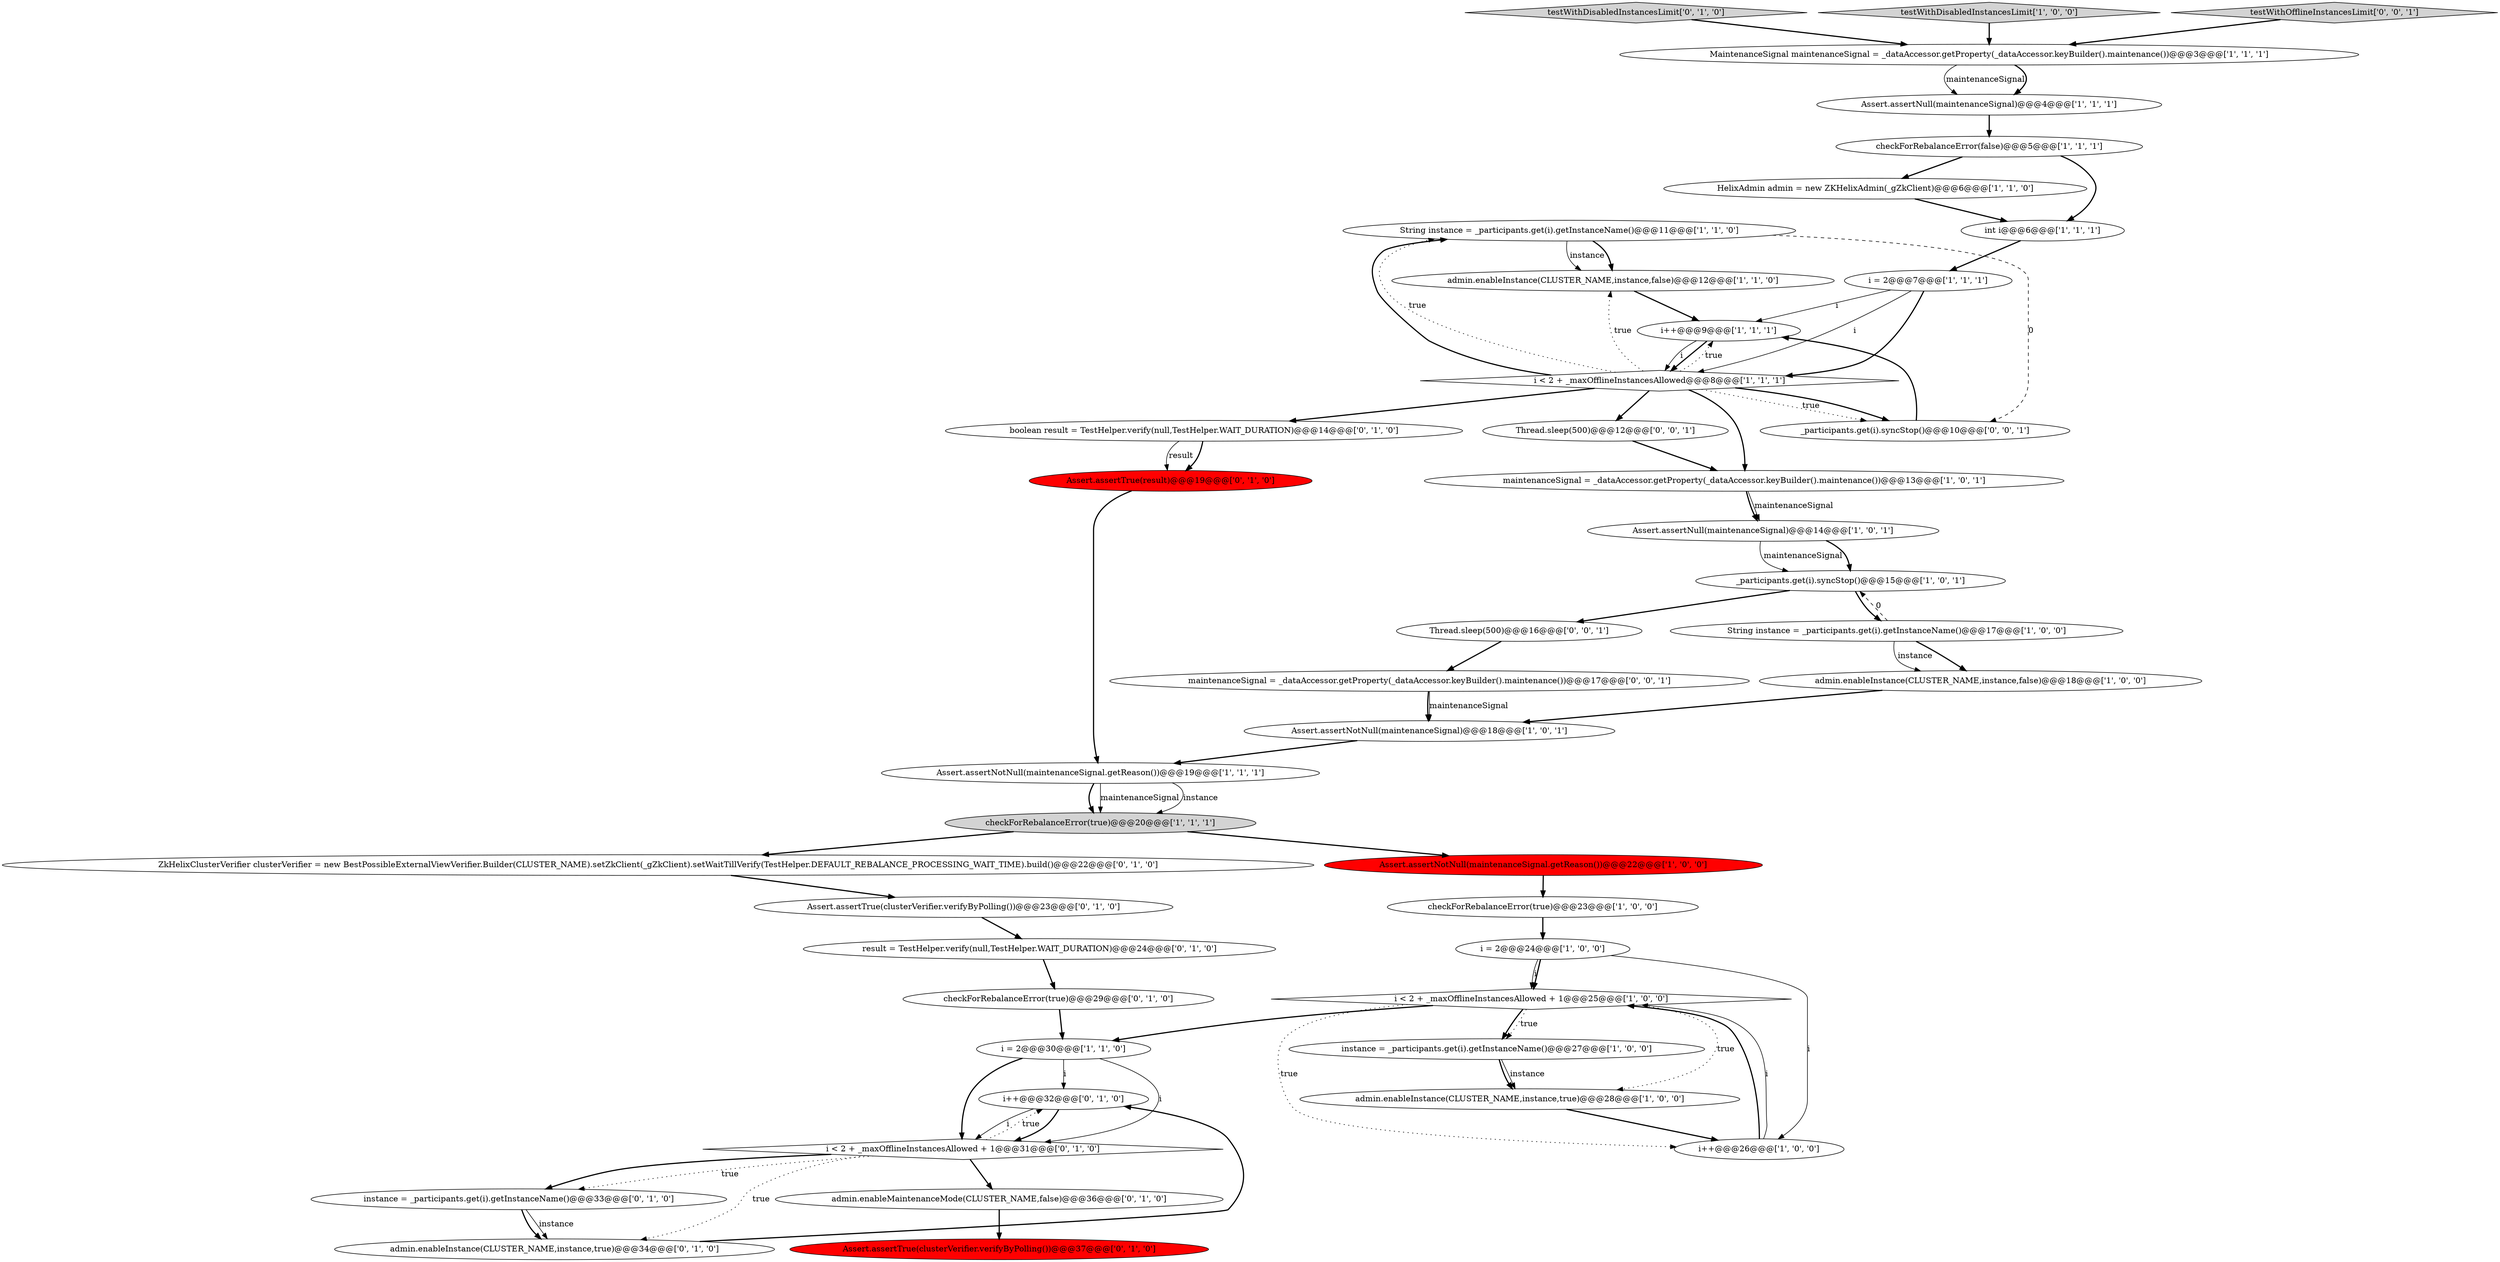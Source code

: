 digraph {
19 [style = filled, label = "String instance = _participants.get(i).getInstanceName()@@@11@@@['1', '1', '0']", fillcolor = white, shape = ellipse image = "AAA0AAABBB1BBB"];
32 [style = filled, label = "i++@@@32@@@['0', '1', '0']", fillcolor = white, shape = ellipse image = "AAA0AAABBB2BBB"];
18 [style = filled, label = "checkForRebalanceError(false)@@@5@@@['1', '1', '1']", fillcolor = white, shape = ellipse image = "AAA0AAABBB1BBB"];
36 [style = filled, label = "admin.enableInstance(CLUSTER_NAME,instance,true)@@@34@@@['0', '1', '0']", fillcolor = white, shape = ellipse image = "AAA0AAABBB2BBB"];
43 [style = filled, label = "maintenanceSignal = _dataAccessor.getProperty(_dataAccessor.keyBuilder().maintenance())@@@17@@@['0', '0', '1']", fillcolor = white, shape = ellipse image = "AAA0AAABBB3BBB"];
11 [style = filled, label = "i < 2 + _maxOfflineInstancesAllowed@@@8@@@['1', '1', '1']", fillcolor = white, shape = diamond image = "AAA0AAABBB1BBB"];
16 [style = filled, label = "i < 2 + _maxOfflineInstancesAllowed + 1@@@25@@@['1', '0', '0']", fillcolor = white, shape = diamond image = "AAA0AAABBB1BBB"];
28 [style = filled, label = "checkForRebalanceError(true)@@@29@@@['0', '1', '0']", fillcolor = white, shape = ellipse image = "AAA0AAABBB2BBB"];
4 [style = filled, label = "Assert.assertNotNull(maintenanceSignal)@@@18@@@['1', '0', '1']", fillcolor = white, shape = ellipse image = "AAA0AAABBB1BBB"];
20 [style = filled, label = "Assert.assertNotNull(maintenanceSignal.getReason())@@@19@@@['1', '1', '1']", fillcolor = white, shape = ellipse image = "AAA0AAABBB1BBB"];
6 [style = filled, label = "i = 2@@@24@@@['1', '0', '0']", fillcolor = white, shape = ellipse image = "AAA0AAABBB1BBB"];
7 [style = filled, label = "HelixAdmin admin = new ZKHelixAdmin(_gZkClient)@@@6@@@['1', '1', '0']", fillcolor = white, shape = ellipse image = "AAA0AAABBB1BBB"];
22 [style = filled, label = "i = 2@@@30@@@['1', '1', '0']", fillcolor = white, shape = ellipse image = "AAA0AAABBB1BBB"];
24 [style = filled, label = "i++@@@9@@@['1', '1', '1']", fillcolor = white, shape = ellipse image = "AAA0AAABBB1BBB"];
26 [style = filled, label = "checkForRebalanceError(true)@@@20@@@['1', '1', '1']", fillcolor = lightgray, shape = ellipse image = "AAA0AAABBB1BBB"];
29 [style = filled, label = "boolean result = TestHelper.verify(null,TestHelper.WAIT_DURATION)@@@14@@@['0', '1', '0']", fillcolor = white, shape = ellipse image = "AAA0AAABBB2BBB"];
35 [style = filled, label = "i < 2 + _maxOfflineInstancesAllowed + 1@@@31@@@['0', '1', '0']", fillcolor = white, shape = diamond image = "AAA0AAABBB2BBB"];
23 [style = filled, label = "admin.enableInstance(CLUSTER_NAME,instance,false)@@@12@@@['1', '1', '0']", fillcolor = white, shape = ellipse image = "AAA0AAABBB1BBB"];
8 [style = filled, label = "int i@@@6@@@['1', '1', '1']", fillcolor = white, shape = ellipse image = "AAA0AAABBB1BBB"];
3 [style = filled, label = "maintenanceSignal = _dataAccessor.getProperty(_dataAccessor.keyBuilder().maintenance())@@@13@@@['1', '0', '1']", fillcolor = white, shape = ellipse image = "AAA0AAABBB1BBB"];
44 [style = filled, label = "Thread.sleep(500)@@@16@@@['0', '0', '1']", fillcolor = white, shape = ellipse image = "AAA0AAABBB3BBB"];
30 [style = filled, label = "Assert.assertTrue(clusterVerifier.verifyByPolling())@@@23@@@['0', '1', '0']", fillcolor = white, shape = ellipse image = "AAA0AAABBB2BBB"];
27 [style = filled, label = "Assert.assertTrue(result)@@@19@@@['0', '1', '0']", fillcolor = red, shape = ellipse image = "AAA1AAABBB2BBB"];
39 [style = filled, label = "testWithDisabledInstancesLimit['0', '1', '0']", fillcolor = lightgray, shape = diamond image = "AAA0AAABBB2BBB"];
2 [style = filled, label = "admin.enableInstance(CLUSTER_NAME,instance,false)@@@18@@@['1', '0', '0']", fillcolor = white, shape = ellipse image = "AAA0AAABBB1BBB"];
37 [style = filled, label = "instance = _participants.get(i).getInstanceName()@@@33@@@['0', '1', '0']", fillcolor = white, shape = ellipse image = "AAA0AAABBB2BBB"];
33 [style = filled, label = "ZkHelixClusterVerifier clusterVerifier = new BestPossibleExternalViewVerifier.Builder(CLUSTER_NAME).setZkClient(_gZkClient).setWaitTillVerify(TestHelper.DEFAULT_REBALANCE_PROCESSING_WAIT_TIME).build()@@@22@@@['0', '1', '0']", fillcolor = white, shape = ellipse image = "AAA0AAABBB2BBB"];
15 [style = filled, label = "Assert.assertNotNull(maintenanceSignal.getReason())@@@22@@@['1', '0', '0']", fillcolor = red, shape = ellipse image = "AAA1AAABBB1BBB"];
21 [style = filled, label = "checkForRebalanceError(true)@@@23@@@['1', '0', '0']", fillcolor = white, shape = ellipse image = "AAA0AAABBB1BBB"];
38 [style = filled, label = "Assert.assertTrue(clusterVerifier.verifyByPolling())@@@37@@@['0', '1', '0']", fillcolor = red, shape = ellipse image = "AAA1AAABBB2BBB"];
10 [style = filled, label = "Assert.assertNull(maintenanceSignal)@@@14@@@['1', '0', '1']", fillcolor = white, shape = ellipse image = "AAA0AAABBB1BBB"];
1 [style = filled, label = "_participants.get(i).syncStop()@@@15@@@['1', '0', '1']", fillcolor = white, shape = ellipse image = "AAA0AAABBB1BBB"];
31 [style = filled, label = "result = TestHelper.verify(null,TestHelper.WAIT_DURATION)@@@24@@@['0', '1', '0']", fillcolor = white, shape = ellipse image = "AAA0AAABBB2BBB"];
5 [style = filled, label = "MaintenanceSignal maintenanceSignal = _dataAccessor.getProperty(_dataAccessor.keyBuilder().maintenance())@@@3@@@['1', '1', '1']", fillcolor = white, shape = ellipse image = "AAA0AAABBB1BBB"];
13 [style = filled, label = "admin.enableInstance(CLUSTER_NAME,instance,true)@@@28@@@['1', '0', '0']", fillcolor = white, shape = ellipse image = "AAA0AAABBB1BBB"];
34 [style = filled, label = "admin.enableMaintenanceMode(CLUSTER_NAME,false)@@@36@@@['0', '1', '0']", fillcolor = white, shape = ellipse image = "AAA0AAABBB2BBB"];
9 [style = filled, label = "i = 2@@@7@@@['1', '1', '1']", fillcolor = white, shape = ellipse image = "AAA0AAABBB1BBB"];
12 [style = filled, label = "testWithDisabledInstancesLimit['1', '0', '0']", fillcolor = lightgray, shape = diamond image = "AAA0AAABBB1BBB"];
41 [style = filled, label = "testWithOfflineInstancesLimit['0', '0', '1']", fillcolor = lightgray, shape = diamond image = "AAA0AAABBB3BBB"];
42 [style = filled, label = "Thread.sleep(500)@@@12@@@['0', '0', '1']", fillcolor = white, shape = ellipse image = "AAA0AAABBB3BBB"];
40 [style = filled, label = "_participants.get(i).syncStop()@@@10@@@['0', '0', '1']", fillcolor = white, shape = ellipse image = "AAA0AAABBB3BBB"];
17 [style = filled, label = "i++@@@26@@@['1', '0', '0']", fillcolor = white, shape = ellipse image = "AAA0AAABBB1BBB"];
14 [style = filled, label = "String instance = _participants.get(i).getInstanceName()@@@17@@@['1', '0', '0']", fillcolor = white, shape = ellipse image = "AAA0AAABBB1BBB"];
0 [style = filled, label = "instance = _participants.get(i).getInstanceName()@@@27@@@['1', '0', '0']", fillcolor = white, shape = ellipse image = "AAA0AAABBB1BBB"];
25 [style = filled, label = "Assert.assertNull(maintenanceSignal)@@@4@@@['1', '1', '1']", fillcolor = white, shape = ellipse image = "AAA0AAABBB1BBB"];
32->35 [style = bold, label=""];
16->0 [style = bold, label=""];
9->11 [style = bold, label=""];
0->13 [style = bold, label=""];
12->5 [style = bold, label=""];
16->13 [style = dotted, label="true"];
20->26 [style = bold, label=""];
15->21 [style = bold, label=""];
16->17 [style = dotted, label="true"];
0->13 [style = solid, label="instance"];
11->29 [style = bold, label=""];
11->40 [style = dotted, label="true"];
7->8 [style = bold, label=""];
43->4 [style = bold, label=""];
13->17 [style = bold, label=""];
35->37 [style = bold, label=""];
24->11 [style = bold, label=""];
26->15 [style = bold, label=""];
42->3 [style = bold, label=""];
40->24 [style = bold, label=""];
35->37 [style = dotted, label="true"];
17->16 [style = bold, label=""];
6->16 [style = solid, label="i"];
14->1 [style = dashed, label="0"];
37->36 [style = bold, label=""];
1->44 [style = bold, label=""];
10->1 [style = solid, label="maintenanceSignal"];
2->4 [style = bold, label=""];
5->25 [style = solid, label="maintenanceSignal"];
5->25 [style = bold, label=""];
3->10 [style = bold, label=""];
29->27 [style = bold, label=""];
20->26 [style = solid, label="maintenanceSignal"];
9->24 [style = solid, label="i"];
33->30 [style = bold, label=""];
3->10 [style = solid, label="maintenanceSignal"];
11->19 [style = dotted, label="true"];
31->28 [style = bold, label=""];
34->38 [style = bold, label=""];
18->7 [style = bold, label=""];
35->34 [style = bold, label=""];
10->1 [style = bold, label=""];
27->20 [style = bold, label=""];
11->24 [style = dotted, label="true"];
39->5 [style = bold, label=""];
22->32 [style = solid, label="i"];
25->18 [style = bold, label=""];
22->35 [style = solid, label="i"];
32->35 [style = solid, label="i"];
11->3 [style = bold, label=""];
30->31 [style = bold, label=""];
4->20 [style = bold, label=""];
14->2 [style = bold, label=""];
18->8 [style = bold, label=""];
22->35 [style = bold, label=""];
19->40 [style = dashed, label="0"];
28->22 [style = bold, label=""];
21->6 [style = bold, label=""];
24->11 [style = solid, label="i"];
35->36 [style = dotted, label="true"];
29->27 [style = solid, label="result"];
19->23 [style = solid, label="instance"];
11->23 [style = dotted, label="true"];
14->2 [style = solid, label="instance"];
37->36 [style = solid, label="instance"];
36->32 [style = bold, label=""];
11->42 [style = bold, label=""];
11->19 [style = bold, label=""];
16->22 [style = bold, label=""];
11->40 [style = bold, label=""];
44->43 [style = bold, label=""];
9->11 [style = solid, label="i"];
23->24 [style = bold, label=""];
17->16 [style = solid, label="i"];
16->0 [style = dotted, label="true"];
6->17 [style = solid, label="i"];
6->16 [style = bold, label=""];
19->23 [style = bold, label=""];
8->9 [style = bold, label=""];
20->26 [style = solid, label="instance"];
1->14 [style = bold, label=""];
26->33 [style = bold, label=""];
43->4 [style = solid, label="maintenanceSignal"];
41->5 [style = bold, label=""];
35->32 [style = dotted, label="true"];
}

